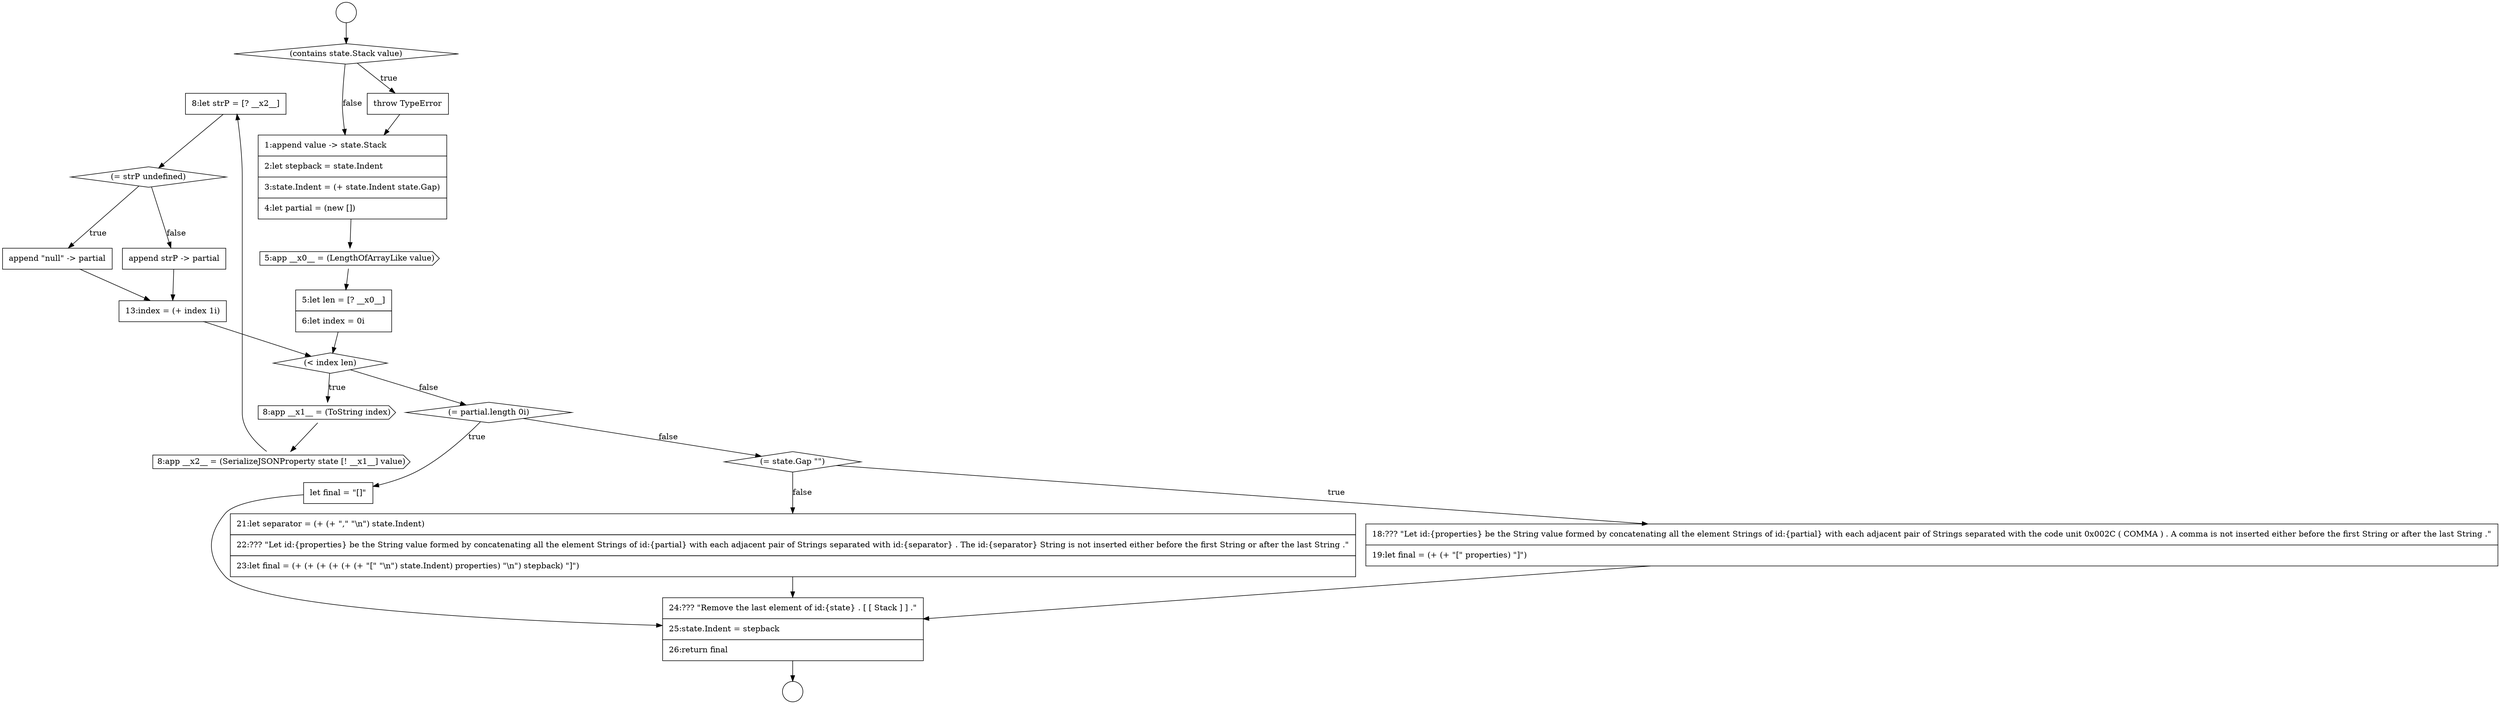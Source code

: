 digraph {
  node18154 [shape=none, margin=0, label=<<font color="black">
    <table border="0" cellborder="1" cellspacing="0" cellpadding="10">
      <tr><td align="left">8:let strP = [? __x2__]</td></tr>
    </table>
  </font>> color="black" fillcolor="white" style=filled]
  node18152 [shape=cds, label=<<font color="black">8:app __x1__ = (ToString index)</font>> color="black" fillcolor="white" style=filled]
  node18161 [shape=diamond, label=<<font color="black">(= state.Gap &quot;&quot;)</font>> color="black" fillcolor="white" style=filled]
  node18155 [shape=diamond, label=<<font color="black">(= strP undefined)</font>> color="black" fillcolor="white" style=filled]
  node18158 [shape=none, margin=0, label=<<font color="black">
    <table border="0" cellborder="1" cellspacing="0" cellpadding="10">
      <tr><td align="left">13:index = (+ index 1i)</td></tr>
    </table>
  </font>> color="black" fillcolor="white" style=filled]
  node18145 [shape=circle label=" " color="black" fillcolor="white" style=filled]
  node18151 [shape=diamond, label=<<font color="black">(&lt; index len)</font>> color="black" fillcolor="white" style=filled]
  node18164 [shape=none, margin=0, label=<<font color="black">
    <table border="0" cellborder="1" cellspacing="0" cellpadding="10">
      <tr><td align="left">24:??? &quot;Remove the last element of id:{state} . [ [ Stack ] ] .&quot;</td></tr>
      <tr><td align="left">25:state.Indent = stepback</td></tr>
      <tr><td align="left">26:return final</td></tr>
    </table>
  </font>> color="black" fillcolor="white" style=filled]
  node18150 [shape=none, margin=0, label=<<font color="black">
    <table border="0" cellborder="1" cellspacing="0" cellpadding="10">
      <tr><td align="left">5:let len = [? __x0__]</td></tr>
      <tr><td align="left">6:let index = 0i</td></tr>
    </table>
  </font>> color="black" fillcolor="white" style=filled]
  node18156 [shape=none, margin=0, label=<<font color="black">
    <table border="0" cellborder="1" cellspacing="0" cellpadding="10">
      <tr><td align="left">append &quot;null&quot; -&gt; partial</td></tr>
    </table>
  </font>> color="black" fillcolor="white" style=filled]
  node18160 [shape=none, margin=0, label=<<font color="black">
    <table border="0" cellborder="1" cellspacing="0" cellpadding="10">
      <tr><td align="left">let final = &quot;[]&quot;</td></tr>
    </table>
  </font>> color="black" fillcolor="white" style=filled]
  node18149 [shape=cds, label=<<font color="black">5:app __x0__ = (LengthOfArrayLike value)</font>> color="black" fillcolor="white" style=filled]
  node18147 [shape=none, margin=0, label=<<font color="black">
    <table border="0" cellborder="1" cellspacing="0" cellpadding="10">
      <tr><td align="left">throw TypeError</td></tr>
    </table>
  </font>> color="black" fillcolor="white" style=filled]
  node18162 [shape=none, margin=0, label=<<font color="black">
    <table border="0" cellborder="1" cellspacing="0" cellpadding="10">
      <tr><td align="left">18:??? &quot;Let id:{properties} be the String value formed by concatenating all the element Strings of id:{partial} with each adjacent pair of Strings separated with the code unit 0x002C ( COMMA ) . A comma is not inserted either before the first String or after the last String .&quot;</td></tr>
      <tr><td align="left">19:let final = (+ (+ &quot;[&quot; properties) &quot;]&quot;)</td></tr>
    </table>
  </font>> color="black" fillcolor="white" style=filled]
  node18157 [shape=none, margin=0, label=<<font color="black">
    <table border="0" cellborder="1" cellspacing="0" cellpadding="10">
      <tr><td align="left">append strP -&gt; partial</td></tr>
    </table>
  </font>> color="black" fillcolor="white" style=filled]
  node18146 [shape=diamond, label=<<font color="black">(contains state.Stack value)</font>> color="black" fillcolor="white" style=filled]
  node18148 [shape=none, margin=0, label=<<font color="black">
    <table border="0" cellborder="1" cellspacing="0" cellpadding="10">
      <tr><td align="left">1:append value -&gt; state.Stack</td></tr>
      <tr><td align="left">2:let stepback = state.Indent</td></tr>
      <tr><td align="left">3:state.Indent = (+ state.Indent state.Gap)</td></tr>
      <tr><td align="left">4:let partial = (new [])</td></tr>
    </table>
  </font>> color="black" fillcolor="white" style=filled]
  node18159 [shape=diamond, label=<<font color="black">(= partial.length 0i)</font>> color="black" fillcolor="white" style=filled]
  node18144 [shape=circle label=" " color="black" fillcolor="white" style=filled]
  node18153 [shape=cds, label=<<font color="black">8:app __x2__ = (SerializeJSONProperty state [! __x1__] value)</font>> color="black" fillcolor="white" style=filled]
  node18163 [shape=none, margin=0, label=<<font color="black">
    <table border="0" cellborder="1" cellspacing="0" cellpadding="10">
      <tr><td align="left">21:let separator = (+ (+ &quot;,&quot; &quot;\n&quot;) state.Indent)</td></tr>
      <tr><td align="left">22:??? &quot;Let id:{properties} be the String value formed by concatenating all the element Strings of id:{partial} with each adjacent pair of Strings separated with id:{separator} . The id:{separator} String is not inserted either before the first String or after the last String .&quot;</td></tr>
      <tr><td align="left">23:let final = (+ (+ (+ (+ (+ (+ &quot;[&quot; &quot;\n&quot;) state.Indent) properties) &quot;\n&quot;) stepback) &quot;]&quot;)</td></tr>
    </table>
  </font>> color="black" fillcolor="white" style=filled]
  node18149 -> node18150 [ color="black"]
  node18164 -> node18145 [ color="black"]
  node18150 -> node18151 [ color="black"]
  node18151 -> node18152 [label=<<font color="black">true</font>> color="black"]
  node18151 -> node18159 [label=<<font color="black">false</font>> color="black"]
  node18163 -> node18164 [ color="black"]
  node18161 -> node18162 [label=<<font color="black">true</font>> color="black"]
  node18161 -> node18163 [label=<<font color="black">false</font>> color="black"]
  node18159 -> node18160 [label=<<font color="black">true</font>> color="black"]
  node18159 -> node18161 [label=<<font color="black">false</font>> color="black"]
  node18158 -> node18151 [ color="black"]
  node18162 -> node18164 [ color="black"]
  node18155 -> node18156 [label=<<font color="black">true</font>> color="black"]
  node18155 -> node18157 [label=<<font color="black">false</font>> color="black"]
  node18144 -> node18146 [ color="black"]
  node18157 -> node18158 [ color="black"]
  node18153 -> node18154 [ color="black"]
  node18148 -> node18149 [ color="black"]
  node18147 -> node18148 [ color="black"]
  node18154 -> node18155 [ color="black"]
  node18160 -> node18164 [ color="black"]
  node18156 -> node18158 [ color="black"]
  node18146 -> node18147 [label=<<font color="black">true</font>> color="black"]
  node18146 -> node18148 [label=<<font color="black">false</font>> color="black"]
  node18152 -> node18153 [ color="black"]
}
